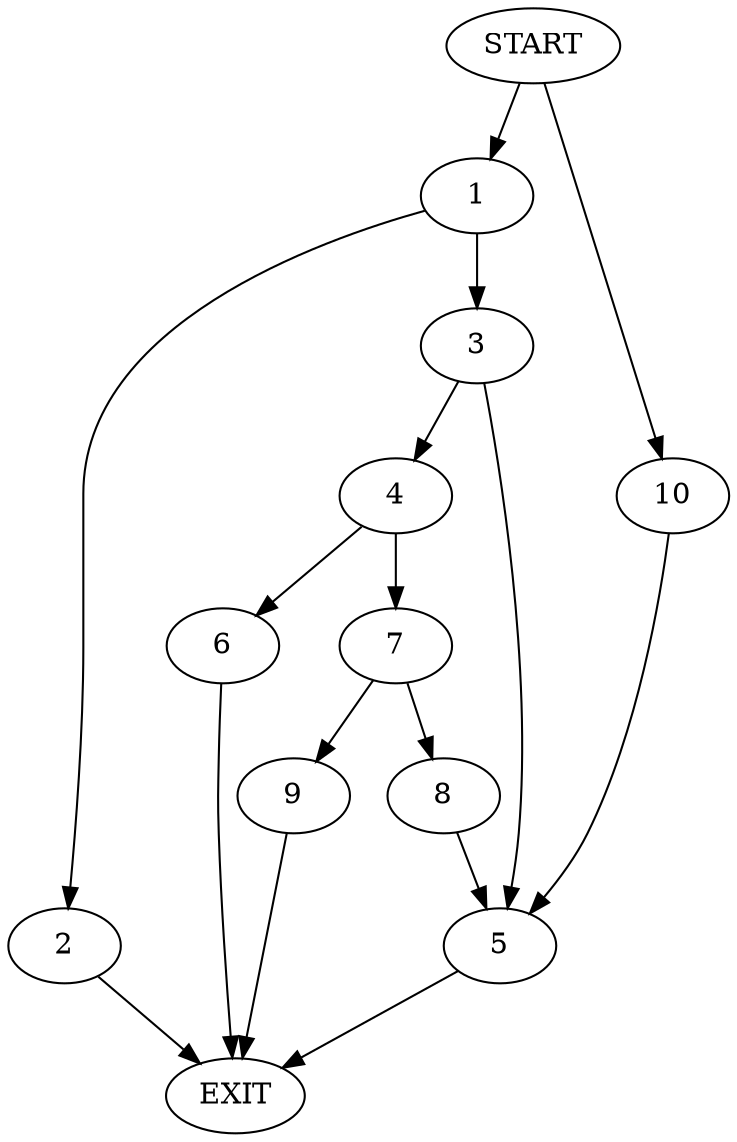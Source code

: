 digraph {
0 [label="START"]
11 [label="EXIT"]
0 -> 1
1 -> 2
1 -> 3
2 -> 11
3 -> 4
3 -> 5
4 -> 6
4 -> 7
5 -> 11
6 -> 11
7 -> 8
7 -> 9
8 -> 5
9 -> 11
0 -> 10
10 -> 5
}
